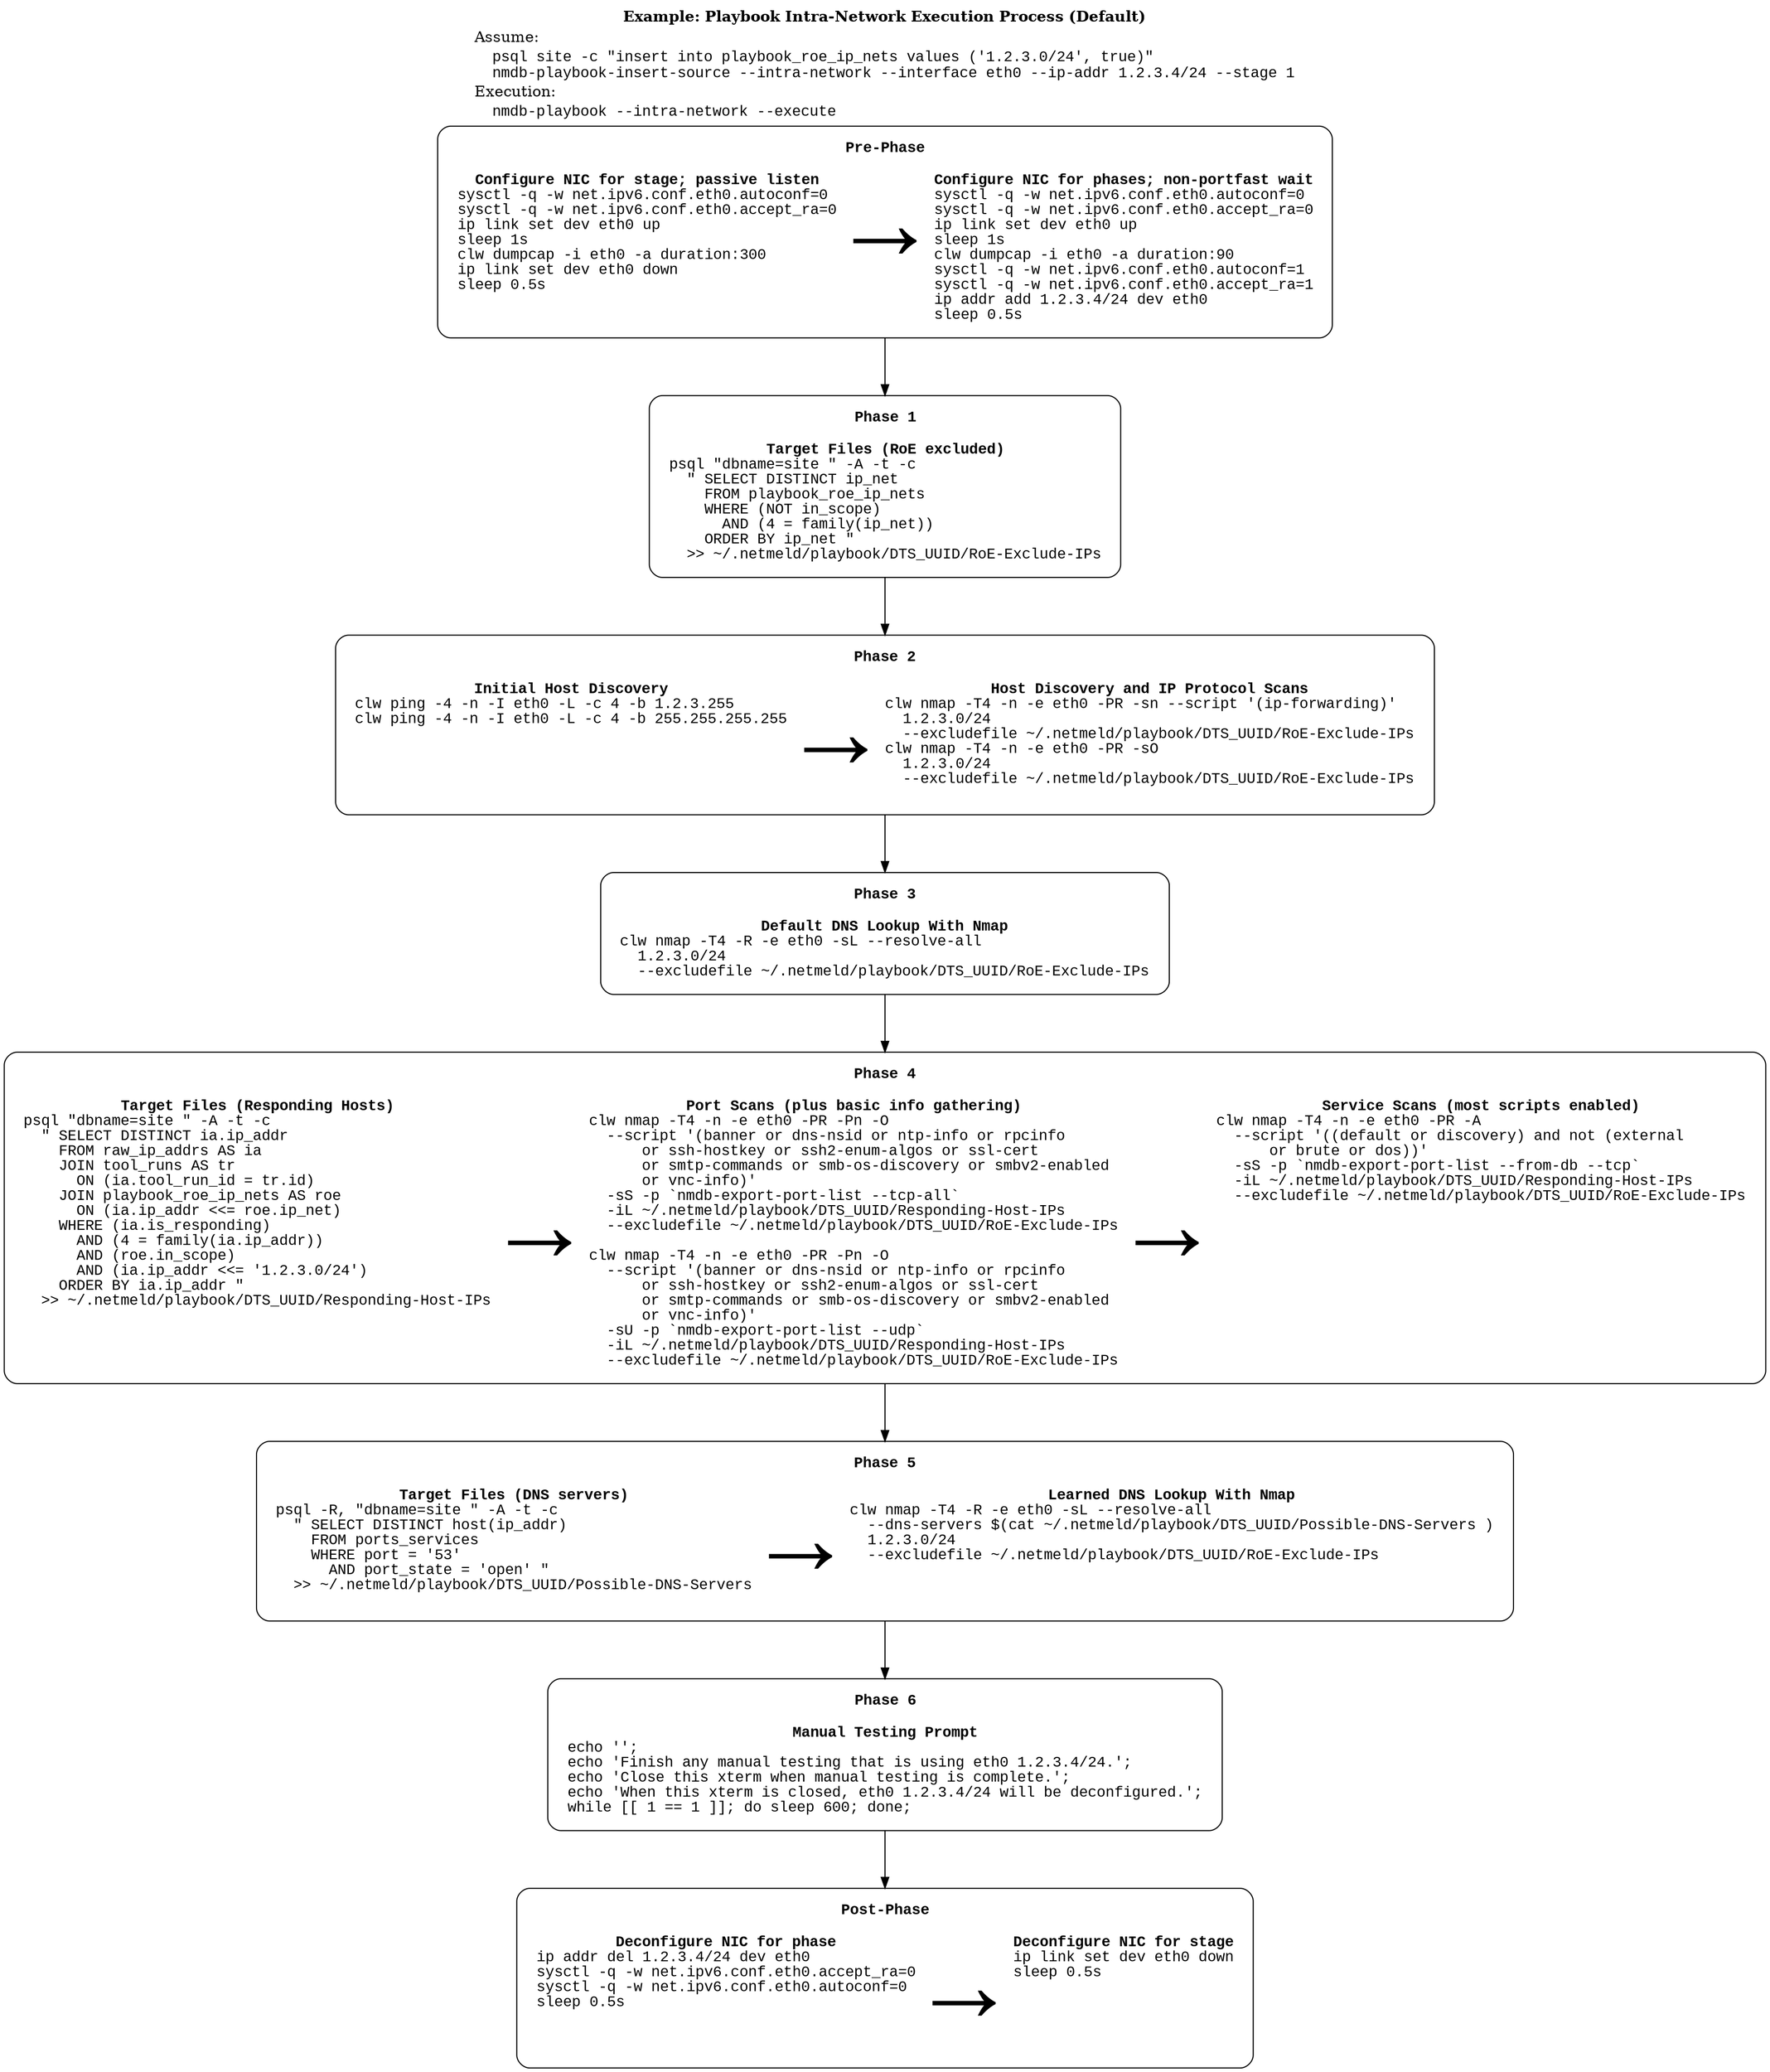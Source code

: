 digraph G {
  rankdir=TB;
  nodesep=1.50;
  ranksep=0.75;
  newrank=true;
  splines=spline;
  compound=true;

  labelloc="top";
  label=<
<table border="0" cellborder="0" cellspacing="1" cellpadding="1">
<tr><td><b>Example: Playbook Intra-Network Execution Process (Default)</b></td></tr>
<tr><td align="left">Assume:</td></tr>
<tr><td balign="left"><font face="liberation mono">
  psql site -c "insert into playbook_roe_ip_nets values ('1.2.3.0/24', true)"
<br/>
  nmdb-playbook-insert-source --intra-network --interface eth0 --ip-addr 1.2.3.4/24 --stage 1
<br/>
</font></td></tr>
<tr><td align="left">Execution:</td></tr>
<tr><td align="left"><font face="liberation mono">
  nmdb-playbook --intra-network --execute
</font></td></tr>
</table>
  >;

  node[shape="box" style="rounded" fontname="liberation mono"];

  pre_phase [label=<
<table border="0" cellborder="0" cellspacing="5" cellpadding="5">

<tr><td colspan="3"><b>Pre-Phase</b></td></tr>

<tr>
<td valign="top" balign="left">
<b>Configure NIC for stage; passive listen</b>
<br align="center"/>
<font face="liberation mono">
sysctl -q -w net.ipv6.conf.eth0.autoconf=0
<br/>
sysctl -q -w net.ipv6.conf.eth0.accept_ra=0
<br/>
ip link set dev eth0 up
<br/>
sleep 1s
<br/>
clw dumpcap -i eth0 -a duration:300
<br/>
ip link set dev eth0 down
<br/>
sleep 0.5s
<br/>
</font>
</td>

<td valign="top"><font point-size="100">&rarr;</font></td>

<td valign="top" balign="left">
<b>Configure NIC for phases; non-portfast wait</b>
<br align="center"/>
<font face="liberation mono">
sysctl -q -w net.ipv6.conf.eth0.autoconf=0
<br/>
sysctl -q -w net.ipv6.conf.eth0.accept_ra=0
<br/>
ip link set dev eth0 up
<br/>
sleep 1s
<br/>
clw dumpcap -i eth0 -a duration:90
<br/>
sysctl -q -w net.ipv6.conf.eth0.autoconf=1
<br/>
sysctl -q -w net.ipv6.conf.eth0.accept_ra=1
<br/>
ip addr add 1.2.3.4/24 dev eth0
<br/>
sleep 0.5s
<br/>
</font>
</td>
</tr>
</table>
  >];

  phase1 [label=<
<table border="0" cellborder="0" cellspacing="5" cellpadding="5">

<tr><td colspan="1"><b>Phase 1</b></td></tr>

<tr>
<td valign="top" balign="left">
<b>Target Files (RoE excluded)</b>
<br align="center"/>
<font face="liberation mono">
psql "dbname=site " -A -t -c
<br/>
  " SELECT DISTINCT ip_net
<br/>
    FROM playbook_roe_ip_nets
<br/>
    WHERE (NOT in_scope)
<br/>
      AND (4 = family(ip_net))
<br/>
    ORDER BY ip_net "
<br/>
  &gt;&gt; ~/.netmeld/playbook/DTS_UUID/RoE-Exclude-IPs
<br/>
</font>
</td>
</tr>
</table>
  >];

  phase2 [label=<
<table border="0" cellborder="0" cellspacing="5" cellpadding="5">

<tr>
<td colspan="3"><b>Phase 2</b></td>
</tr>

<tr>
<td valign="top" balign="left">
<b>Initial Host Discovery</b>
<br align="center"/>
<font face="liberation mono">
clw ping -4 -n -I eth0 -L -c 4 -b 1.2.3.255
<br/>
clw ping -4 -n -I eth0 -L -c 4 -b 255.255.255.255
<br/>
</font>
</td>

<td><font point-size="100">&rarr;</font></td>

<td valign="top" balign="left">
<b>Host Discovery and IP Protocol Scans</b>
<br align="center"/>
<font face="liberation mono">
clw nmap -T4 -n -e eth0 -PR -sn --script '(ip-forwarding)'
<br/>
  1.2.3.0/24
<br/>
  --excludefile ~/.netmeld/playbook/DTS_UUID/RoE-Exclude-IPs
<br/>
clw nmap -T4 -n -e eth0 -PR -sO
<br/>
  1.2.3.0/24
<br/>
  --excludefile ~/.netmeld/playbook/DTS_UUID/RoE-Exclude-IPs
<br/>
</font>
</td>
</tr>
</table>
  >];

  phase3 [label=<
<table border="0" cellborder="0" cellspacing="5" cellpadding="5">

<tr><td colspan="1"><b>Phase 3</b></td></tr>

<tr>
<td valign="top" balign="left">
<b>Default DNS Lookup With Nmap</b>
<br align="center"/>
<font face="liberation mono">
clw nmap -T4 -R -e eth0 -sL --resolve-all
<br/>
  1.2.3.0/24
<br/>
  --excludefile ~/.netmeld/playbook/DTS_UUID/RoE-Exclude-IPs
<br/>
</font>
</td>
</tr>
</table>
  >];

  phase4 [label=<
<table border="0" cellborder="0" cellspacing="5" cellpadding="5">

<tr><td colspan="5"><b>Phase 4</b></td></tr>

<tr>
<td valign="top" balign="left">
<b>Target Files (Responding Hosts)</b>
<br align="center"/>
<font face="liberation mono">
psql "dbname=site " -A -t -c
<br/>
  " SELECT DISTINCT ia.ip_addr
<br/>
    FROM raw_ip_addrs AS ia
<br/>
    JOIN tool_runs AS tr
<br/>
      ON (ia.tool_run_id = tr.id)
<br/>
    JOIN playbook_roe_ip_nets AS roe
<br/>
      ON (ia.ip_addr &lt;&lt;= roe.ip_net)
<br/>
    WHERE (ia.is_responding)
<br/>
      AND (4 = family(ia.ip_addr))
<br/>
      AND (roe.in_scope)
<br/>
      AND (ia.ip_addr &lt;&lt;= '1.2.3.0/24')
<br/>
    ORDER BY ia.ip_addr "
<br/>
  &gt;&gt; ~/.netmeld/playbook/DTS_UUID/Responding-Host-IPs
<br/>
</font>
</td>

<td><font point-size="100">&rarr;</font></td>

<td valign="top" balign="left">
<b>Port Scans (plus basic info gathering)</b>
<br align="center"/>
<font face="liberation mono">
clw nmap -T4 -n -e eth0 -PR -Pn -O
<br/>
  --script '(banner or dns-nsid or ntp-info or rpcinfo
<br/>
      or ssh-hostkey or ssh2-enum-algos or ssl-cert
<br/>
      or smtp-commands or smb-os-discovery or smbv2-enabled
<br/>
      or vnc-info)'
<br/>
  -sS -p `nmdb-export-port-list --tcp-all`
<br/>
  -iL ~/.netmeld/playbook/DTS_UUID/Responding-Host-IPs
<br/>
  --excludefile ~/.netmeld/playbook/DTS_UUID/RoE-Exclude-IPs
<br/>
<br/>
clw nmap -T4 -n -e eth0 -PR -Pn -O
<br/>
  --script '(banner or dns-nsid or ntp-info or rpcinfo
<br/>
      or ssh-hostkey or ssh2-enum-algos or ssl-cert
<br/>
      or smtp-commands or smb-os-discovery or smbv2-enabled
<br/>
      or vnc-info)'
<br/>
  -sU -p `nmdb-export-port-list --udp`
<br/>
  -iL ~/.netmeld/playbook/DTS_UUID/Responding-Host-IPs
<br/>
  --excludefile ~/.netmeld/playbook/DTS_UUID/RoE-Exclude-IPs
<br/>
</font>
</td>

<td><font point-size="100">&rarr;</font></td>

<td valign="top" balign="left">
<b>Service Scans (most scripts enabled)</b>
<br align="center"/>
<font face="liberation mono">
clw nmap -T4 -n -e eth0 -PR -A
<br/>
  --script '((default or discovery) and not (external
<br/>
      or brute or dos))'
<br/>
  -sS -p `nmdb-export-port-list --from-db --tcp`
<br/>
  -iL ~/.netmeld/playbook/DTS_UUID/Responding-Host-IPs
<br/>
  --excludefile ~/.netmeld/playbook/DTS_UUID/RoE-Exclude-IPs
<br/>
</font>
</td>
</tr>
</table>
  >];

  phase5 [label=<
<table border="0" cellborder="0" cellspacing="5" cellpadding="5">
<tr><td colspan="3"><b>Phase 5</b></td></tr>

<tr>
<td valign="top" balign="left">
<b>Target Files (DNS servers)</b>
<br align="center"/>
<font face="liberation mono">
psql -R, "dbname=site " -A -t -c
<br/>
  " SELECT DISTINCT host(ip_addr)
<br/>
    FROM ports_services
<br/>
    WHERE port = '53'
<br/>
      AND port_state = 'open' "
<br/>
  &gt;&gt; ~/.netmeld/playbook/DTS_UUID/Possible-DNS-Servers
<br/>
</font>
</td>

<td><font point-size="100">&rarr;</font></td>

<td valign="top" balign="left">
<b>Learned DNS Lookup With Nmap</b>
<br align="center"/>
<font face="liberation mono">
clw nmap -T4 -R -e eth0 -sL --resolve-all
<br/>
  --dns-servers $(cat ~/.netmeld/playbook/DTS_UUID/Possible-DNS-Servers )
<br/>
  1.2.3.0/24
<br/>
  --excludefile ~/.netmeld/playbook/DTS_UUID/RoE-Exclude-IPs
<br/>
</font>
</td>
</tr>
</table>
  >];

  phase6 [label=<
<table border="0" cellborder="0" cellspacing="5" cellpadding="5">

<tr><td colspan="1"><b>Phase 6</b></td></tr>

<tr>
<td valign="top" balign="left">
<b>Manual Testing Prompt</b>
<br align="center"/>
<font face="liberation mono">
echo '';
<br/>
echo 'Finish any manual testing that is using eth0 1.2.3.4/24.';
<br/>
echo 'Close this xterm when manual testing is complete.';
<br/>
echo 'When this xterm is closed, eth0 1.2.3.4/24 will be deconfigured.';
<br/>
while [[ 1 == 1 ]]; do sleep 600; done;
<br/>
</font>
</td>
</tr>
</table>
  >];

  post_phase [label=<
<table border="0" cellborder="0" cellspacing="5" cellpadding="5">

<tr><td colspan="3"><b>Post-Phase</b></td></tr>

<tr>
<td valign="top" balign="left">
<b>Deconfigure NIC for phase</b>
<br align="center"/>
<font face="liberation mono">
ip addr del 1.2.3.4/24 dev eth0
<br/>
sysctl -q -w net.ipv6.conf.eth0.accept_ra=0
<br/>
sysctl -q -w net.ipv6.conf.eth0.autoconf=0
<br/>
sleep 0.5s
<br/>
</font>
</td>

<td><font point-size="100">&rarr;</font></td>

<td valign="top" balign="left">
<b>Deconfigure NIC for stage</b>
<br align="center"/>
<font face="liberation mono">
ip link set dev eth0 down
<br/>
sleep 0.5s
<br/>
</font>
</td>
</tr>
</table>
  >];

  {
    pre_phase
      ->phase1
      ->phase2
      ->phase3
      ->phase4
      ->phase5
      ->phase6
      ->post_phase
    ;
  }
}
